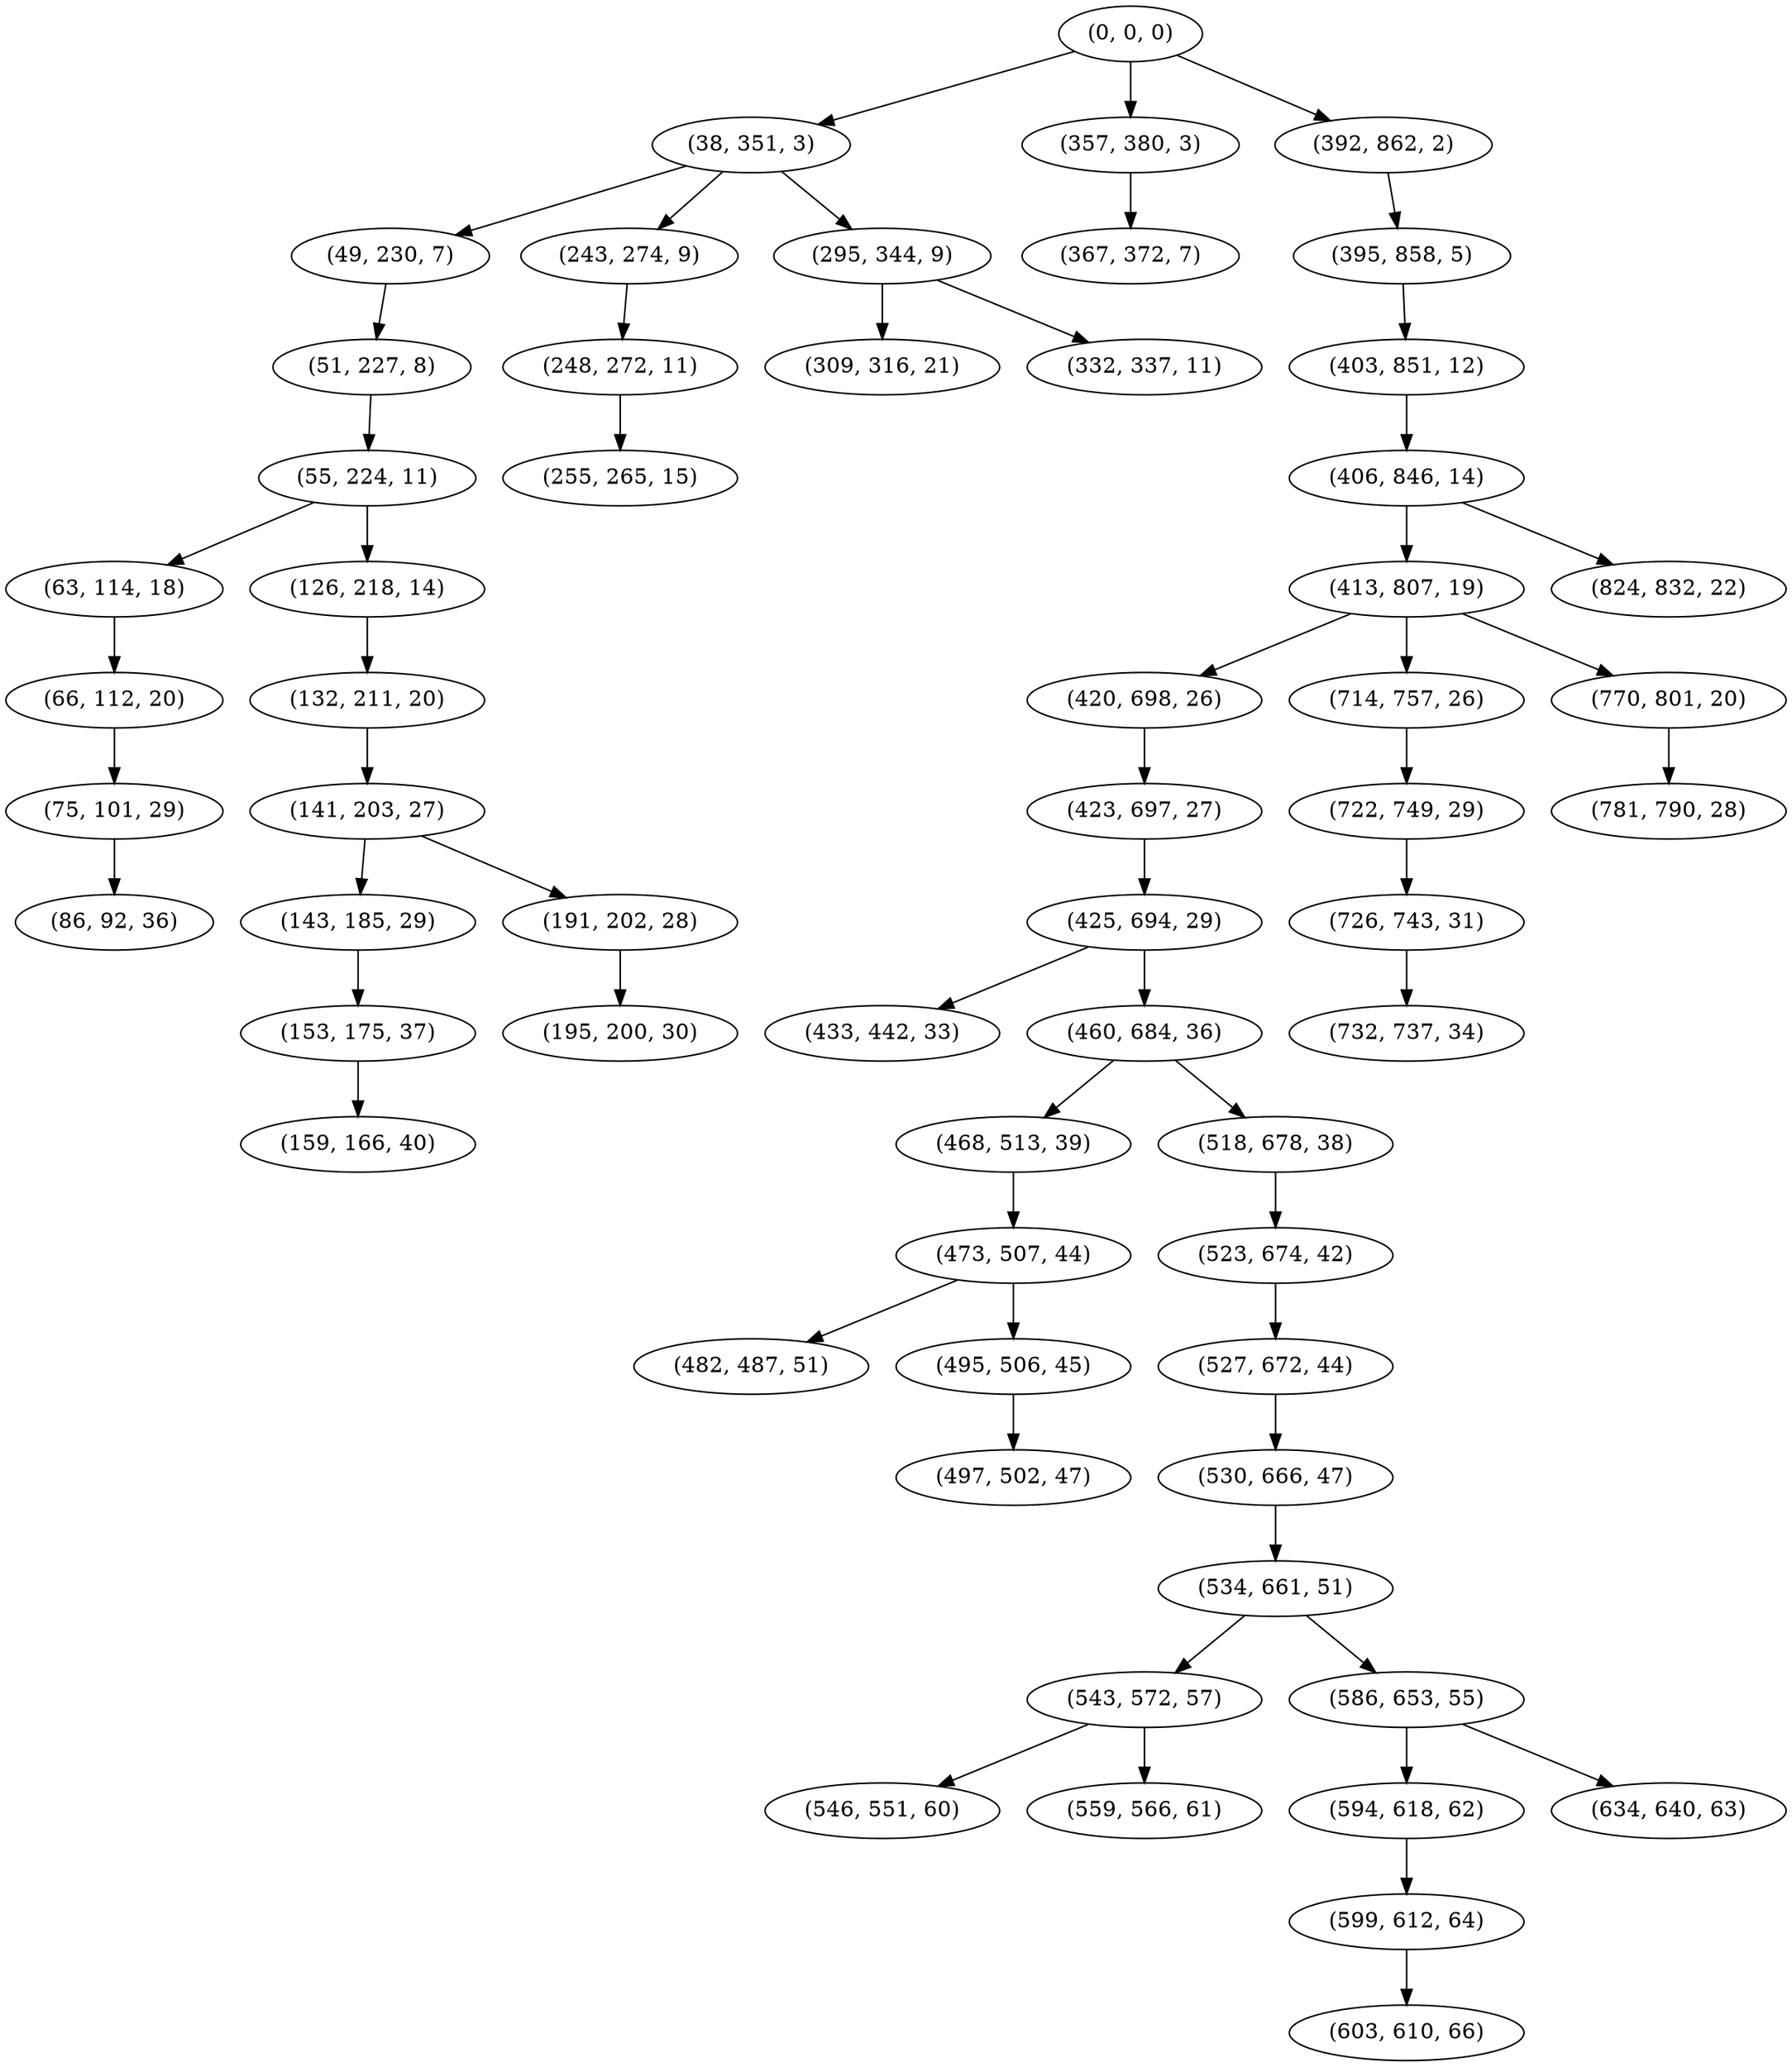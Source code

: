 digraph tree {
    "(0, 0, 0)";
    "(38, 351, 3)";
    "(49, 230, 7)";
    "(51, 227, 8)";
    "(55, 224, 11)";
    "(63, 114, 18)";
    "(66, 112, 20)";
    "(75, 101, 29)";
    "(86, 92, 36)";
    "(126, 218, 14)";
    "(132, 211, 20)";
    "(141, 203, 27)";
    "(143, 185, 29)";
    "(153, 175, 37)";
    "(159, 166, 40)";
    "(191, 202, 28)";
    "(195, 200, 30)";
    "(243, 274, 9)";
    "(248, 272, 11)";
    "(255, 265, 15)";
    "(295, 344, 9)";
    "(309, 316, 21)";
    "(332, 337, 11)";
    "(357, 380, 3)";
    "(367, 372, 7)";
    "(392, 862, 2)";
    "(395, 858, 5)";
    "(403, 851, 12)";
    "(406, 846, 14)";
    "(413, 807, 19)";
    "(420, 698, 26)";
    "(423, 697, 27)";
    "(425, 694, 29)";
    "(433, 442, 33)";
    "(460, 684, 36)";
    "(468, 513, 39)";
    "(473, 507, 44)";
    "(482, 487, 51)";
    "(495, 506, 45)";
    "(497, 502, 47)";
    "(518, 678, 38)";
    "(523, 674, 42)";
    "(527, 672, 44)";
    "(530, 666, 47)";
    "(534, 661, 51)";
    "(543, 572, 57)";
    "(546, 551, 60)";
    "(559, 566, 61)";
    "(586, 653, 55)";
    "(594, 618, 62)";
    "(599, 612, 64)";
    "(603, 610, 66)";
    "(634, 640, 63)";
    "(714, 757, 26)";
    "(722, 749, 29)";
    "(726, 743, 31)";
    "(732, 737, 34)";
    "(770, 801, 20)";
    "(781, 790, 28)";
    "(824, 832, 22)";
    "(0, 0, 0)" -> "(38, 351, 3)";
    "(0, 0, 0)" -> "(357, 380, 3)";
    "(0, 0, 0)" -> "(392, 862, 2)";
    "(38, 351, 3)" -> "(49, 230, 7)";
    "(38, 351, 3)" -> "(243, 274, 9)";
    "(38, 351, 3)" -> "(295, 344, 9)";
    "(49, 230, 7)" -> "(51, 227, 8)";
    "(51, 227, 8)" -> "(55, 224, 11)";
    "(55, 224, 11)" -> "(63, 114, 18)";
    "(55, 224, 11)" -> "(126, 218, 14)";
    "(63, 114, 18)" -> "(66, 112, 20)";
    "(66, 112, 20)" -> "(75, 101, 29)";
    "(75, 101, 29)" -> "(86, 92, 36)";
    "(126, 218, 14)" -> "(132, 211, 20)";
    "(132, 211, 20)" -> "(141, 203, 27)";
    "(141, 203, 27)" -> "(143, 185, 29)";
    "(141, 203, 27)" -> "(191, 202, 28)";
    "(143, 185, 29)" -> "(153, 175, 37)";
    "(153, 175, 37)" -> "(159, 166, 40)";
    "(191, 202, 28)" -> "(195, 200, 30)";
    "(243, 274, 9)" -> "(248, 272, 11)";
    "(248, 272, 11)" -> "(255, 265, 15)";
    "(295, 344, 9)" -> "(309, 316, 21)";
    "(295, 344, 9)" -> "(332, 337, 11)";
    "(357, 380, 3)" -> "(367, 372, 7)";
    "(392, 862, 2)" -> "(395, 858, 5)";
    "(395, 858, 5)" -> "(403, 851, 12)";
    "(403, 851, 12)" -> "(406, 846, 14)";
    "(406, 846, 14)" -> "(413, 807, 19)";
    "(406, 846, 14)" -> "(824, 832, 22)";
    "(413, 807, 19)" -> "(420, 698, 26)";
    "(413, 807, 19)" -> "(714, 757, 26)";
    "(413, 807, 19)" -> "(770, 801, 20)";
    "(420, 698, 26)" -> "(423, 697, 27)";
    "(423, 697, 27)" -> "(425, 694, 29)";
    "(425, 694, 29)" -> "(433, 442, 33)";
    "(425, 694, 29)" -> "(460, 684, 36)";
    "(460, 684, 36)" -> "(468, 513, 39)";
    "(460, 684, 36)" -> "(518, 678, 38)";
    "(468, 513, 39)" -> "(473, 507, 44)";
    "(473, 507, 44)" -> "(482, 487, 51)";
    "(473, 507, 44)" -> "(495, 506, 45)";
    "(495, 506, 45)" -> "(497, 502, 47)";
    "(518, 678, 38)" -> "(523, 674, 42)";
    "(523, 674, 42)" -> "(527, 672, 44)";
    "(527, 672, 44)" -> "(530, 666, 47)";
    "(530, 666, 47)" -> "(534, 661, 51)";
    "(534, 661, 51)" -> "(543, 572, 57)";
    "(534, 661, 51)" -> "(586, 653, 55)";
    "(543, 572, 57)" -> "(546, 551, 60)";
    "(543, 572, 57)" -> "(559, 566, 61)";
    "(586, 653, 55)" -> "(594, 618, 62)";
    "(586, 653, 55)" -> "(634, 640, 63)";
    "(594, 618, 62)" -> "(599, 612, 64)";
    "(599, 612, 64)" -> "(603, 610, 66)";
    "(714, 757, 26)" -> "(722, 749, 29)";
    "(722, 749, 29)" -> "(726, 743, 31)";
    "(726, 743, 31)" -> "(732, 737, 34)";
    "(770, 801, 20)" -> "(781, 790, 28)";
}
